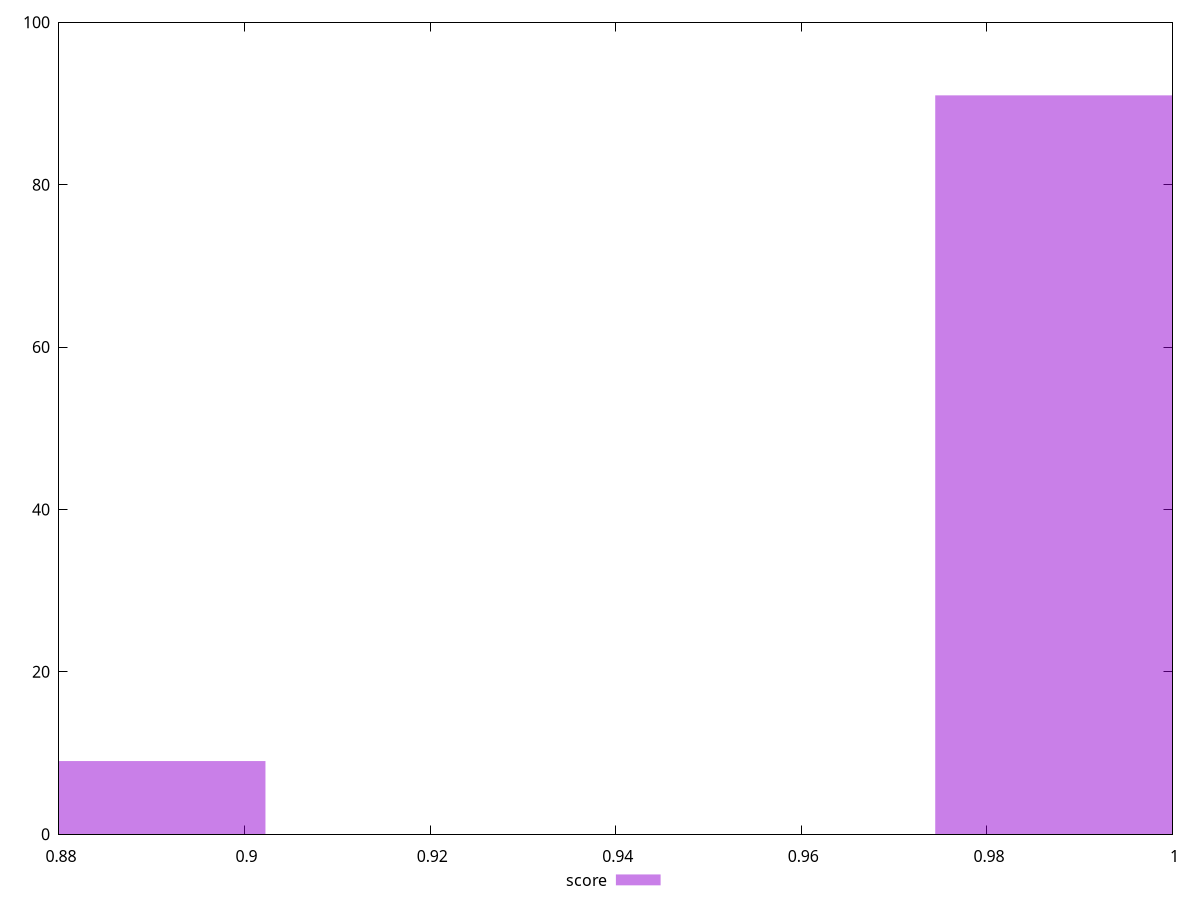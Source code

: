 reset

$score <<EOF
1.0105196214027872 91
0.8661596754881032 9
EOF

set key outside below
set boxwidth 0.07217997295734194
set xrange [0.88:1]
set yrange [0:100]
set trange [0:100]
set style fill transparent solid 0.5 noborder
set terminal svg size 640, 490 enhanced background rgb 'white'
set output "report_00017_2021-02-10T15-08-03.406Z/uses-http2/samples/pages+cached+noadtech+nomedia+nocss/score/histogram.svg"

plot $score title "score" with boxes

reset
